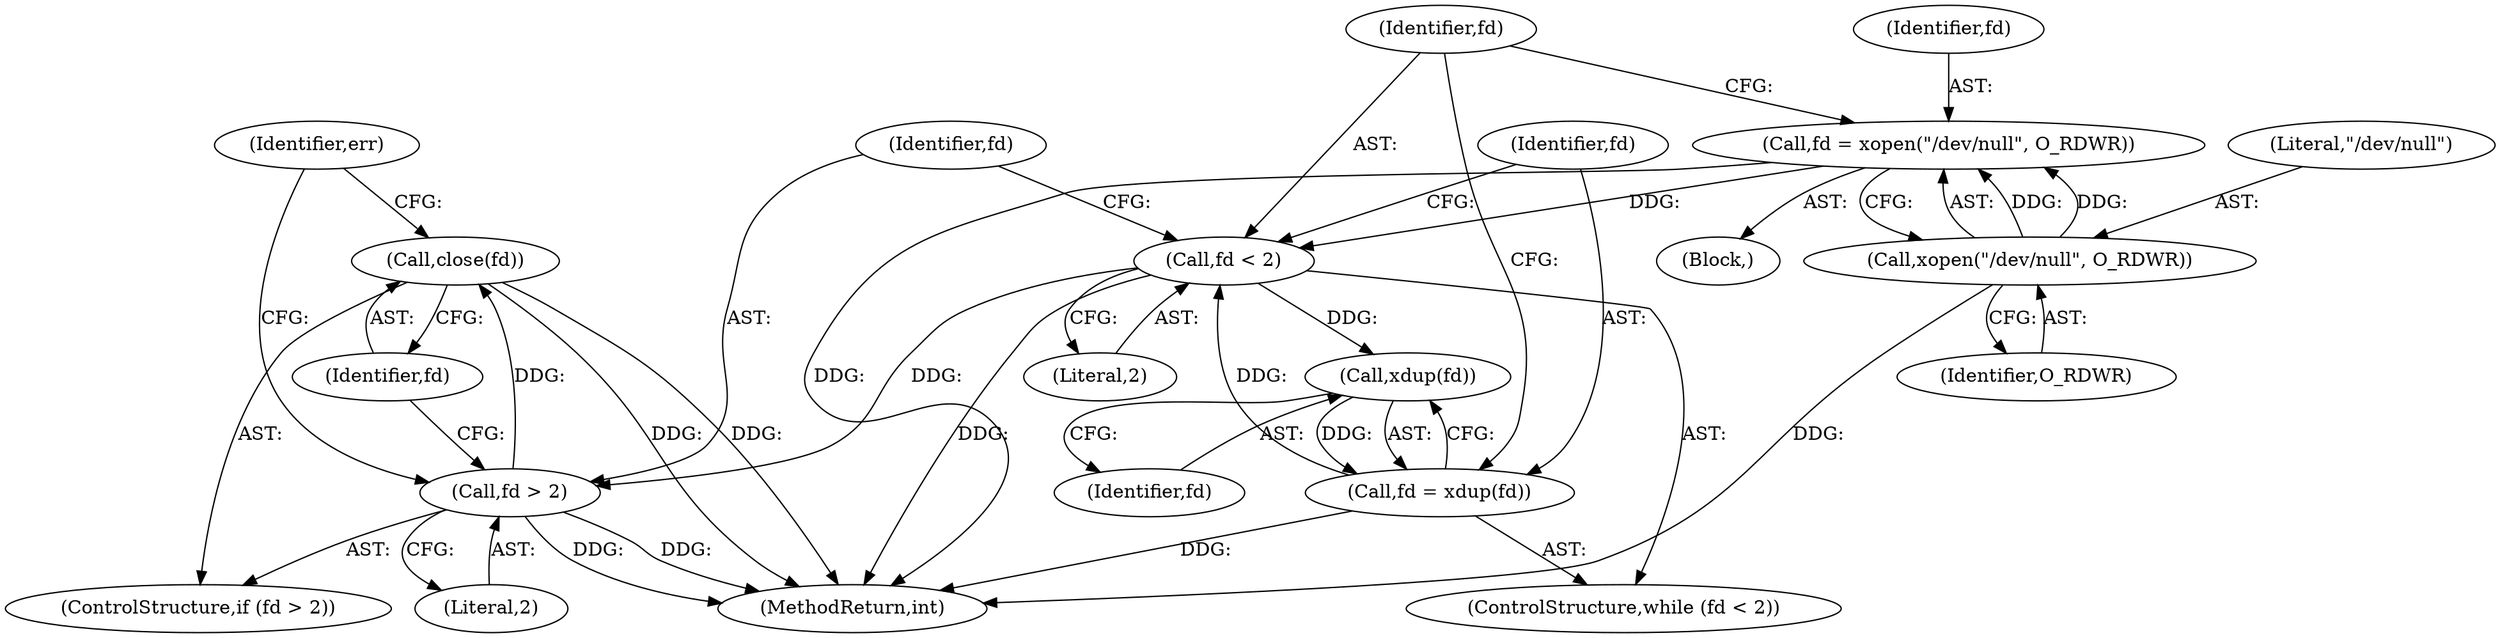 digraph "0_abrt_3c1b60cfa62d39e5fff5a53a5bc53dae189e740e@API" {
"1000169" [label="(Call,close(fd))"];
"1000166" [label="(Call,fd > 2)"];
"1000158" [label="(Call,fd < 2)"];
"1000152" [label="(Call,fd = xopen(\"/dev/null\", O_RDWR))"];
"1000154" [label="(Call,xopen(\"/dev/null\", O_RDWR))"];
"1000161" [label="(Call,fd = xdup(fd))"];
"1000163" [label="(Call,xdup(fd))"];
"1000154" [label="(Call,xopen(\"/dev/null\", O_RDWR))"];
"1000166" [label="(Call,fd > 2)"];
"1000162" [label="(Identifier,fd)"];
"1000161" [label="(Call,fd = xdup(fd))"];
"1000168" [label="(Literal,2)"];
"1000155" [label="(Literal,\"/dev/null\")"];
"1000153" [label="(Identifier,fd)"];
"1000150" [label="(Block,)"];
"1000163" [label="(Call,xdup(fd))"];
"1000173" [label="(Identifier,err)"];
"1000158" [label="(Call,fd < 2)"];
"1000160" [label="(Literal,2)"];
"1001447" [label="(MethodReturn,int)"];
"1000169" [label="(Call,close(fd))"];
"1000170" [label="(Identifier,fd)"];
"1000165" [label="(ControlStructure,if (fd > 2))"];
"1000159" [label="(Identifier,fd)"];
"1000157" [label="(ControlStructure,while (fd < 2))"];
"1000167" [label="(Identifier,fd)"];
"1000164" [label="(Identifier,fd)"];
"1000152" [label="(Call,fd = xopen(\"/dev/null\", O_RDWR))"];
"1000156" [label="(Identifier,O_RDWR)"];
"1000169" -> "1000165"  [label="AST: "];
"1000169" -> "1000170"  [label="CFG: "];
"1000170" -> "1000169"  [label="AST: "];
"1000173" -> "1000169"  [label="CFG: "];
"1000169" -> "1001447"  [label="DDG: "];
"1000169" -> "1001447"  [label="DDG: "];
"1000166" -> "1000169"  [label="DDG: "];
"1000166" -> "1000165"  [label="AST: "];
"1000166" -> "1000168"  [label="CFG: "];
"1000167" -> "1000166"  [label="AST: "];
"1000168" -> "1000166"  [label="AST: "];
"1000170" -> "1000166"  [label="CFG: "];
"1000173" -> "1000166"  [label="CFG: "];
"1000166" -> "1001447"  [label="DDG: "];
"1000166" -> "1001447"  [label="DDG: "];
"1000158" -> "1000166"  [label="DDG: "];
"1000158" -> "1000157"  [label="AST: "];
"1000158" -> "1000160"  [label="CFG: "];
"1000159" -> "1000158"  [label="AST: "];
"1000160" -> "1000158"  [label="AST: "];
"1000162" -> "1000158"  [label="CFG: "];
"1000167" -> "1000158"  [label="CFG: "];
"1000158" -> "1001447"  [label="DDG: "];
"1000152" -> "1000158"  [label="DDG: "];
"1000161" -> "1000158"  [label="DDG: "];
"1000158" -> "1000163"  [label="DDG: "];
"1000152" -> "1000150"  [label="AST: "];
"1000152" -> "1000154"  [label="CFG: "];
"1000153" -> "1000152"  [label="AST: "];
"1000154" -> "1000152"  [label="AST: "];
"1000159" -> "1000152"  [label="CFG: "];
"1000152" -> "1001447"  [label="DDG: "];
"1000154" -> "1000152"  [label="DDG: "];
"1000154" -> "1000152"  [label="DDG: "];
"1000154" -> "1000156"  [label="CFG: "];
"1000155" -> "1000154"  [label="AST: "];
"1000156" -> "1000154"  [label="AST: "];
"1000154" -> "1001447"  [label="DDG: "];
"1000161" -> "1000157"  [label="AST: "];
"1000161" -> "1000163"  [label="CFG: "];
"1000162" -> "1000161"  [label="AST: "];
"1000163" -> "1000161"  [label="AST: "];
"1000159" -> "1000161"  [label="CFG: "];
"1000161" -> "1001447"  [label="DDG: "];
"1000163" -> "1000161"  [label="DDG: "];
"1000163" -> "1000164"  [label="CFG: "];
"1000164" -> "1000163"  [label="AST: "];
}

